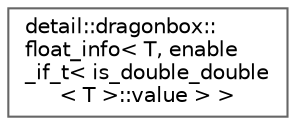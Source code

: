 digraph "类继承关系图"
{
 // LATEX_PDF_SIZE
  bgcolor="transparent";
  edge [fontname=Helvetica,fontsize=10,labelfontname=Helvetica,labelfontsize=10];
  node [fontname=Helvetica,fontsize=10,shape=box,height=0.2,width=0.4];
  rankdir="LR";
  Node0 [id="Node000000",label="detail::dragonbox::\lfloat_info\< T, enable\l_if_t\< is_double_double\l\< T \>::value \> \>",height=0.2,width=0.4,color="grey40", fillcolor="white", style="filled",URL="$structdetail_1_1dragonbox_1_1float__info_3_01_t_00_01enable__if__t_3_01is__double__double_3_01_t_01_4_1_1value_01_4_01_4.html",tooltip=" "];
}
